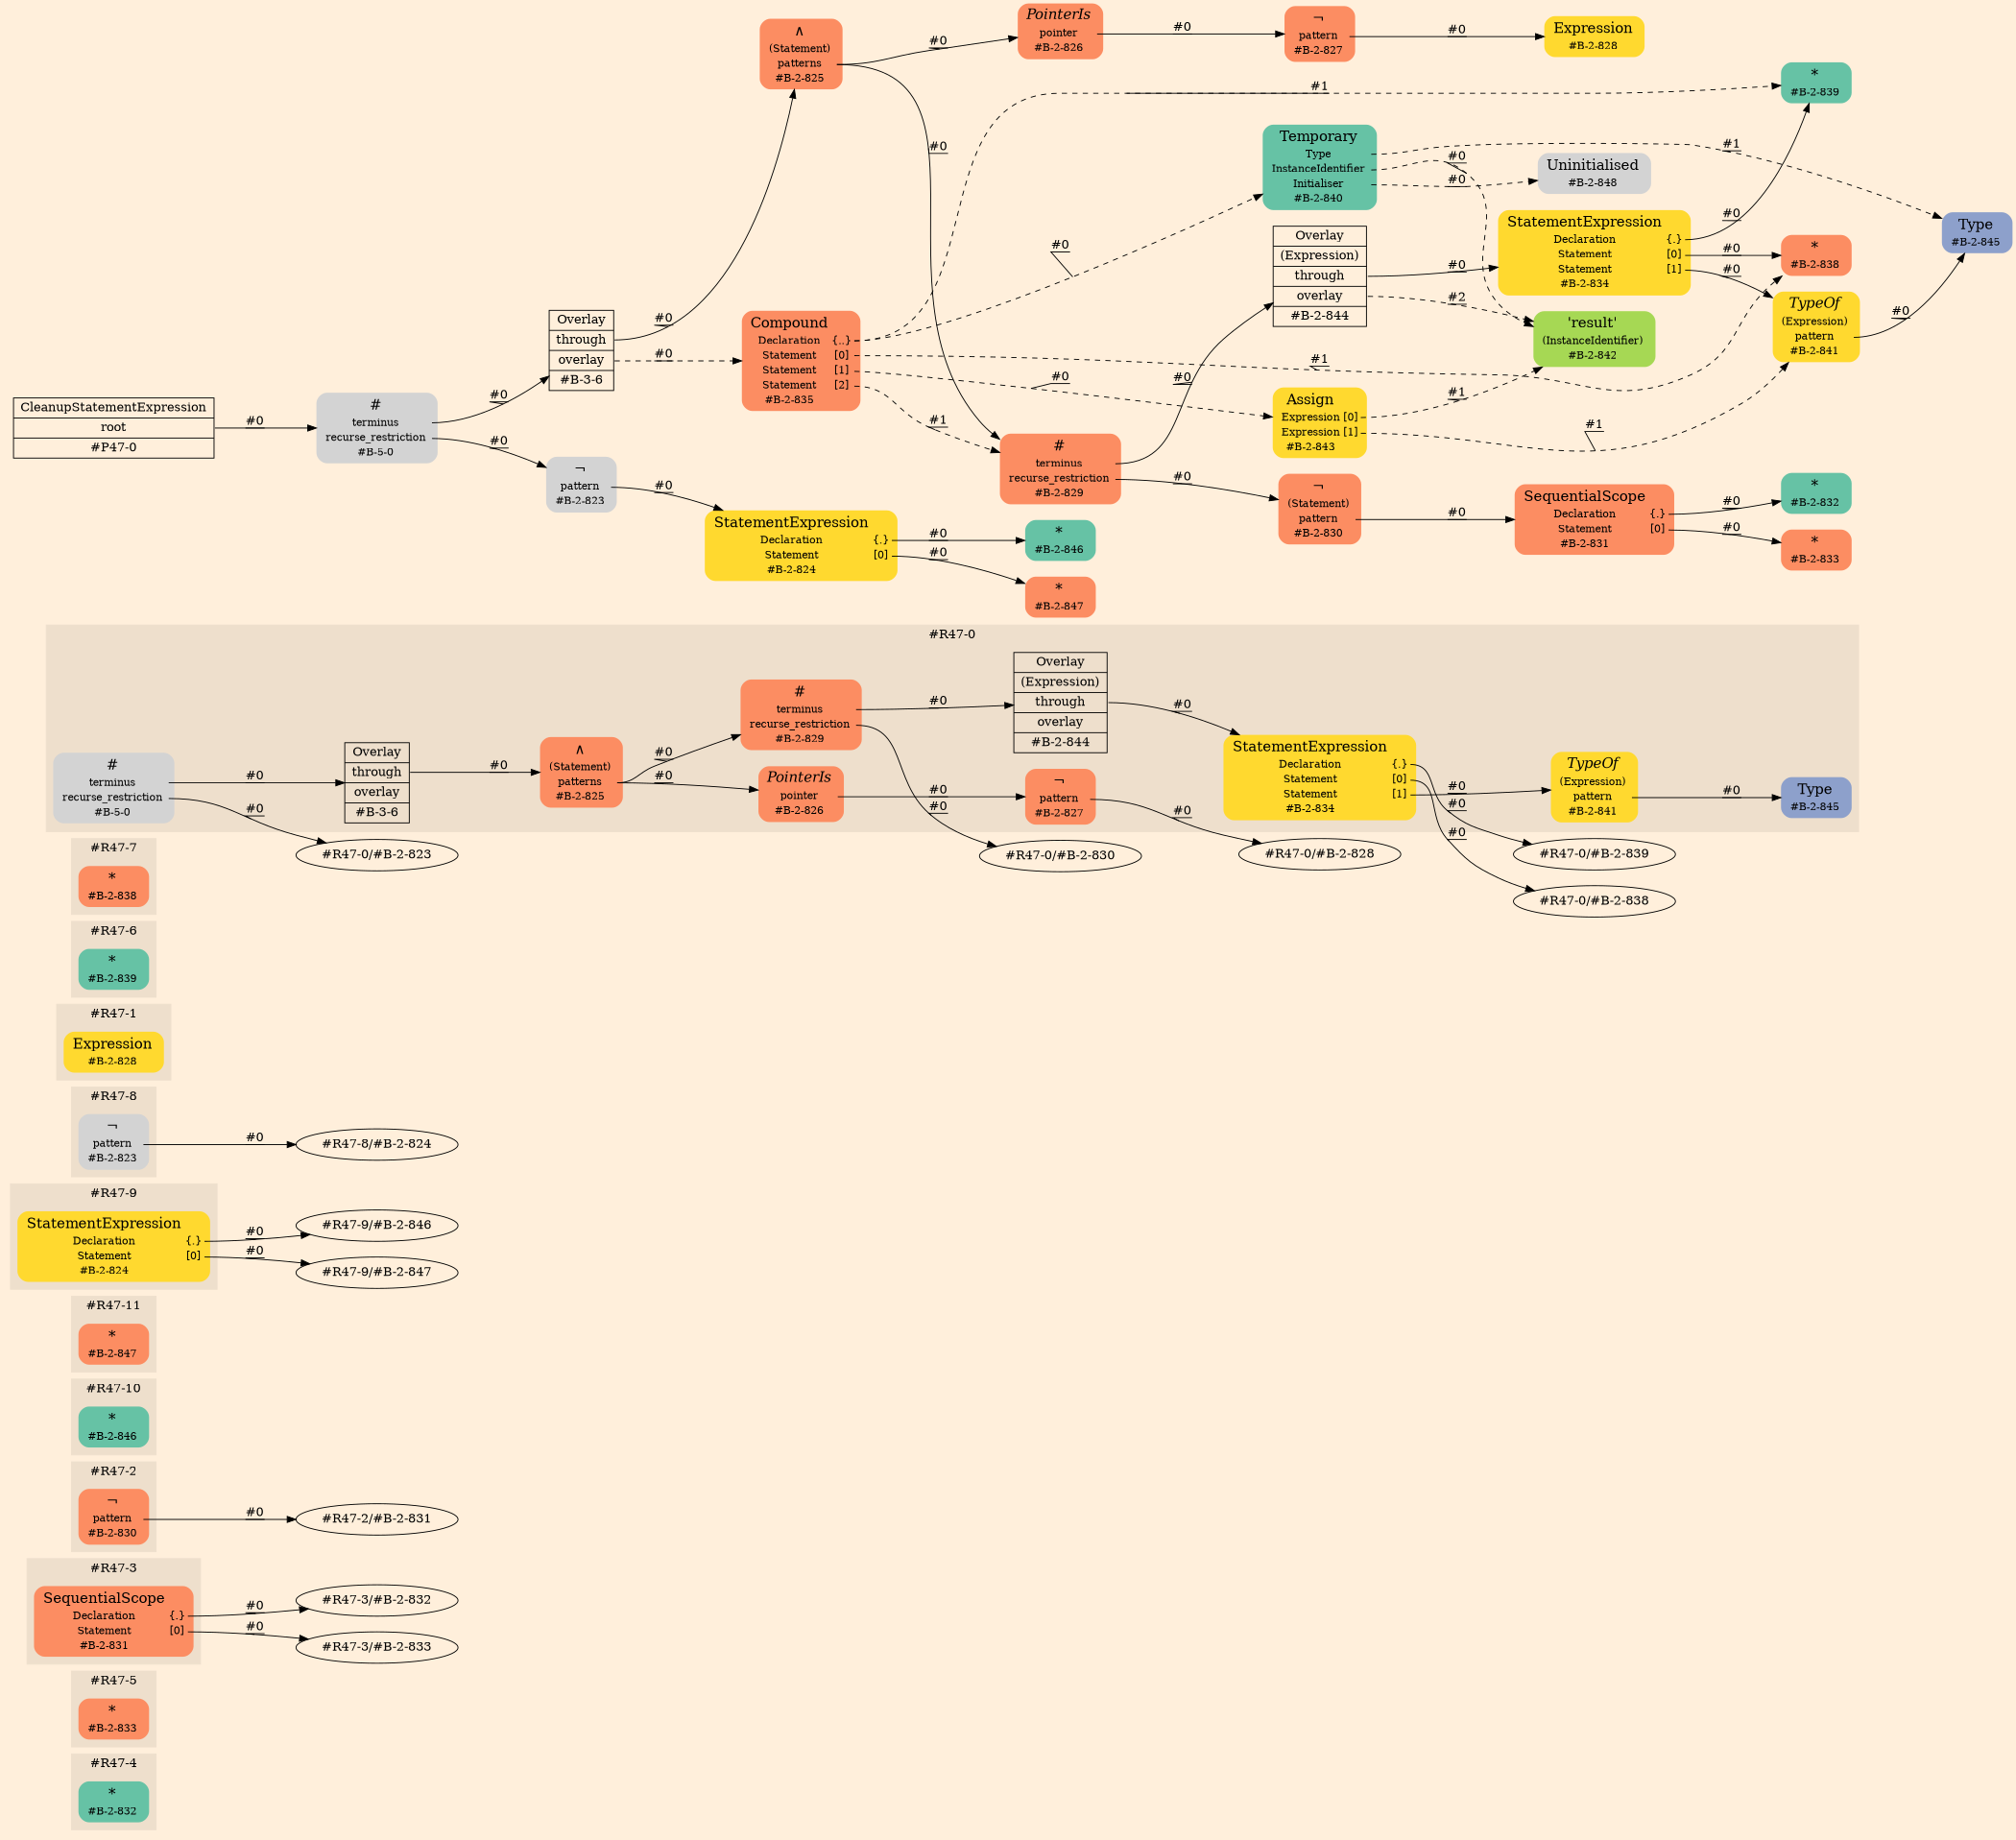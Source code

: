 digraph Inferno {
graph [
rankdir = "LR"
ranksep = 1.0
size = "14,20"
bgcolor = antiquewhite1
color = black
fontcolor = black
];
node [
];
subgraph "cluster#R47-4" {
label = "#R47-4"
style = "filled"
color = antiquewhite2
"#R47-4/#B-2-832" [
shape = "plaintext"
fillcolor = "/set28/1"
label = <<TABLE BORDER="0" CELLBORDER="0" CELLSPACING="0">
 <TR>
  <TD><FONT POINT-SIZE="16.0">*</FONT></TD>
  <TD></TD>
 </TR>
 <TR>
  <TD>#B-2-832</TD>
  <TD PORT="port0"></TD>
 </TR>
</TABLE>>
style = "rounded,filled"
fontsize = "12"
];
}
subgraph "cluster#R47-5" {
label = "#R47-5"
style = "filled"
color = antiquewhite2
"#R47-5/#B-2-833" [
shape = "plaintext"
fillcolor = "/set28/2"
label = <<TABLE BORDER="0" CELLBORDER="0" CELLSPACING="0">
 <TR>
  <TD><FONT POINT-SIZE="16.0">*</FONT></TD>
  <TD></TD>
 </TR>
 <TR>
  <TD>#B-2-833</TD>
  <TD PORT="port0"></TD>
 </TR>
</TABLE>>
style = "rounded,filled"
fontsize = "12"
];
}
subgraph "cluster#R47-3" {
label = "#R47-3"
style = "filled"
color = antiquewhite2
"#R47-3/#B-2-831" [
shape = "plaintext"
fillcolor = "/set28/2"
label = <<TABLE BORDER="0" CELLBORDER="0" CELLSPACING="0">
 <TR>
  <TD><FONT POINT-SIZE="16.0">SequentialScope</FONT></TD>
  <TD></TD>
 </TR>
 <TR>
  <TD>Declaration</TD>
  <TD PORT="port0">{.}</TD>
 </TR>
 <TR>
  <TD>Statement</TD>
  <TD PORT="port1">[0]</TD>
 </TR>
 <TR>
  <TD>#B-2-831</TD>
  <TD PORT="port2"></TD>
 </TR>
</TABLE>>
style = "rounded,filled"
fontsize = "12"
];
}
subgraph "cluster#R47-2" {
label = "#R47-2"
style = "filled"
color = antiquewhite2
"#R47-2/#B-2-830" [
shape = "plaintext"
fillcolor = "/set28/2"
label = <<TABLE BORDER="0" CELLBORDER="0" CELLSPACING="0">
 <TR>
  <TD><FONT POINT-SIZE="16.0">¬</FONT></TD>
  <TD></TD>
 </TR>
 <TR>
  <TD>pattern</TD>
  <TD PORT="port0"></TD>
 </TR>
 <TR>
  <TD>#B-2-830</TD>
  <TD PORT="port1"></TD>
 </TR>
</TABLE>>
style = "rounded,filled"
fontsize = "12"
];
}
subgraph "cluster#R47-10" {
label = "#R47-10"
style = "filled"
color = antiquewhite2
"#R47-10/#B-2-846" [
shape = "plaintext"
fillcolor = "/set28/1"
label = <<TABLE BORDER="0" CELLBORDER="0" CELLSPACING="0">
 <TR>
  <TD><FONT POINT-SIZE="16.0">*</FONT></TD>
  <TD></TD>
 </TR>
 <TR>
  <TD>#B-2-846</TD>
  <TD PORT="port0"></TD>
 </TR>
</TABLE>>
style = "rounded,filled"
fontsize = "12"
];
}
subgraph "cluster#R47-11" {
label = "#R47-11"
style = "filled"
color = antiquewhite2
"#R47-11/#B-2-847" [
shape = "plaintext"
fillcolor = "/set28/2"
label = <<TABLE BORDER="0" CELLBORDER="0" CELLSPACING="0">
 <TR>
  <TD><FONT POINT-SIZE="16.0">*</FONT></TD>
  <TD></TD>
 </TR>
 <TR>
  <TD>#B-2-847</TD>
  <TD PORT="port0"></TD>
 </TR>
</TABLE>>
style = "rounded,filled"
fontsize = "12"
];
}
subgraph "cluster#R47-9" {
label = "#R47-9"
style = "filled"
color = antiquewhite2
"#R47-9/#B-2-824" [
shape = "plaintext"
fillcolor = "/set28/6"
label = <<TABLE BORDER="0" CELLBORDER="0" CELLSPACING="0">
 <TR>
  <TD><FONT POINT-SIZE="16.0">StatementExpression</FONT></TD>
  <TD></TD>
 </TR>
 <TR>
  <TD>Declaration</TD>
  <TD PORT="port0">{.}</TD>
 </TR>
 <TR>
  <TD>Statement</TD>
  <TD PORT="port1">[0]</TD>
 </TR>
 <TR>
  <TD>#B-2-824</TD>
  <TD PORT="port2"></TD>
 </TR>
</TABLE>>
style = "rounded,filled"
fontsize = "12"
];
}
subgraph "cluster#R47-8" {
label = "#R47-8"
style = "filled"
color = antiquewhite2
"#R47-8/#B-2-823" [
shape = "plaintext"
label = <<TABLE BORDER="0" CELLBORDER="0" CELLSPACING="0">
 <TR>
  <TD><FONT POINT-SIZE="16.0">¬</FONT></TD>
  <TD></TD>
 </TR>
 <TR>
  <TD>pattern</TD>
  <TD PORT="port0"></TD>
 </TR>
 <TR>
  <TD>#B-2-823</TD>
  <TD PORT="port1"></TD>
 </TR>
</TABLE>>
style = "rounded,filled"
fontsize = "12"
];
}
subgraph "cluster#R47-1" {
label = "#R47-1"
style = "filled"
color = antiquewhite2
"#R47-1/#B-2-828" [
shape = "plaintext"
fillcolor = "/set28/6"
label = <<TABLE BORDER="0" CELLBORDER="0" CELLSPACING="0">
 <TR>
  <TD><FONT POINT-SIZE="16.0">Expression</FONT></TD>
  <TD></TD>
 </TR>
 <TR>
  <TD>#B-2-828</TD>
  <TD PORT="port0"></TD>
 </TR>
</TABLE>>
style = "rounded,filled"
fontsize = "12"
];
}
subgraph "cluster#R47-6" {
label = "#R47-6"
style = "filled"
color = antiquewhite2
"#R47-6/#B-2-839" [
shape = "plaintext"
fillcolor = "/set28/1"
label = <<TABLE BORDER="0" CELLBORDER="0" CELLSPACING="0">
 <TR>
  <TD><FONT POINT-SIZE="16.0">*</FONT></TD>
  <TD></TD>
 </TR>
 <TR>
  <TD>#B-2-839</TD>
  <TD PORT="port0"></TD>
 </TR>
</TABLE>>
style = "rounded,filled"
fontsize = "12"
];
}
subgraph "cluster#R47-7" {
label = "#R47-7"
style = "filled"
color = antiquewhite2
"#R47-7/#B-2-838" [
shape = "plaintext"
fillcolor = "/set28/2"
label = <<TABLE BORDER="0" CELLBORDER="0" CELLSPACING="0">
 <TR>
  <TD><FONT POINT-SIZE="16.0">*</FONT></TD>
  <TD></TD>
 </TR>
 <TR>
  <TD>#B-2-838</TD>
  <TD PORT="port0"></TD>
 </TR>
</TABLE>>
style = "rounded,filled"
fontsize = "12"
];
}
subgraph "cluster#R47-0" {
label = "#R47-0"
style = "filled"
color = antiquewhite2
"#R47-0/#B-2-827" [
shape = "plaintext"
fillcolor = "/set28/2"
label = <<TABLE BORDER="0" CELLBORDER="0" CELLSPACING="0">
 <TR>
  <TD><FONT POINT-SIZE="16.0">¬</FONT></TD>
  <TD></TD>
 </TR>
 <TR>
  <TD>pattern</TD>
  <TD PORT="port0"></TD>
 </TR>
 <TR>
  <TD>#B-2-827</TD>
  <TD PORT="port1"></TD>
 </TR>
</TABLE>>
style = "rounded,filled"
fontsize = "12"
];
"#R47-0/#B-2-826" [
shape = "plaintext"
fillcolor = "/set28/2"
label = <<TABLE BORDER="0" CELLBORDER="0" CELLSPACING="0">
 <TR>
  <TD><FONT POINT-SIZE="16.0"><I>PointerIs</I></FONT></TD>
  <TD></TD>
 </TR>
 <TR>
  <TD>pointer</TD>
  <TD PORT="port0"></TD>
 </TR>
 <TR>
  <TD>#B-2-826</TD>
  <TD PORT="port1"></TD>
 </TR>
</TABLE>>
style = "rounded,filled"
fontsize = "12"
];
"#R47-0/#B-2-841" [
shape = "plaintext"
fillcolor = "/set28/6"
label = <<TABLE BORDER="0" CELLBORDER="0" CELLSPACING="0">
 <TR>
  <TD><FONT POINT-SIZE="16.0"><I>TypeOf</I></FONT></TD>
  <TD></TD>
 </TR>
 <TR>
  <TD>(Expression)</TD>
  <TD PORT="port0"></TD>
 </TR>
 <TR>
  <TD>pattern</TD>
  <TD PORT="port1"></TD>
 </TR>
 <TR>
  <TD>#B-2-841</TD>
  <TD PORT="port2"></TD>
 </TR>
</TABLE>>
style = "rounded,filled"
fontsize = "12"
];
"#R47-0/#B-3-6" [
shape = "record"
fillcolor = antiquewhite2
label = "<fixed> Overlay | <port0> through | <port1> overlay | <port2> #B-3-6"
style = "filled"
fontsize = "14"
color = black
fontcolor = black
];
"#R47-0/#B-2-829" [
shape = "plaintext"
fillcolor = "/set28/2"
label = <<TABLE BORDER="0" CELLBORDER="0" CELLSPACING="0">
 <TR>
  <TD><FONT POINT-SIZE="16.0">#</FONT></TD>
  <TD></TD>
 </TR>
 <TR>
  <TD>terminus</TD>
  <TD PORT="port0"></TD>
 </TR>
 <TR>
  <TD>recurse_restriction</TD>
  <TD PORT="port1"></TD>
 </TR>
 <TR>
  <TD>#B-2-829</TD>
  <TD PORT="port2"></TD>
 </TR>
</TABLE>>
style = "rounded,filled"
fontsize = "12"
];
"#R47-0/#B-2-844" [
shape = "record"
fillcolor = antiquewhite2
label = "<fixed> Overlay | <port0> (Expression) | <port1> through | <port2> overlay | <port3> #B-2-844"
style = "filled"
fontsize = "14"
color = black
fontcolor = black
];
"#R47-0/#B-2-845" [
shape = "plaintext"
fillcolor = "/set28/3"
label = <<TABLE BORDER="0" CELLBORDER="0" CELLSPACING="0">
 <TR>
  <TD><FONT POINT-SIZE="16.0">Type</FONT></TD>
  <TD></TD>
 </TR>
 <TR>
  <TD>#B-2-845</TD>
  <TD PORT="port0"></TD>
 </TR>
</TABLE>>
style = "rounded,filled"
fontsize = "12"
];
"#R47-0/#B-2-834" [
shape = "plaintext"
fillcolor = "/set28/6"
label = <<TABLE BORDER="0" CELLBORDER="0" CELLSPACING="0">
 <TR>
  <TD><FONT POINT-SIZE="16.0">StatementExpression</FONT></TD>
  <TD></TD>
 </TR>
 <TR>
  <TD>Declaration</TD>
  <TD PORT="port0">{.}</TD>
 </TR>
 <TR>
  <TD>Statement</TD>
  <TD PORT="port1">[0]</TD>
 </TR>
 <TR>
  <TD>Statement</TD>
  <TD PORT="port2">[1]</TD>
 </TR>
 <TR>
  <TD>#B-2-834</TD>
  <TD PORT="port3"></TD>
 </TR>
</TABLE>>
style = "rounded,filled"
fontsize = "12"
];
"#R47-0/#B-5-0" [
shape = "plaintext"
label = <<TABLE BORDER="0" CELLBORDER="0" CELLSPACING="0">
 <TR>
  <TD><FONT POINT-SIZE="16.0">#</FONT></TD>
  <TD></TD>
 </TR>
 <TR>
  <TD>terminus</TD>
  <TD PORT="port0"></TD>
 </TR>
 <TR>
  <TD>recurse_restriction</TD>
  <TD PORT="port1"></TD>
 </TR>
 <TR>
  <TD>#B-5-0</TD>
  <TD PORT="port2"></TD>
 </TR>
</TABLE>>
style = "rounded,filled"
fontsize = "12"
];
"#R47-0/#B-2-825" [
shape = "plaintext"
fillcolor = "/set28/2"
label = <<TABLE BORDER="0" CELLBORDER="0" CELLSPACING="0">
 <TR>
  <TD><FONT POINT-SIZE="16.0">∧</FONT></TD>
  <TD></TD>
 </TR>
 <TR>
  <TD>(Statement)</TD>
  <TD PORT="port0"></TD>
 </TR>
 <TR>
  <TD>patterns</TD>
  <TD PORT="port1"></TD>
 </TR>
 <TR>
  <TD>#B-2-825</TD>
  <TD PORT="port2"></TD>
 </TR>
</TABLE>>
style = "rounded,filled"
fontsize = "12"
];
}
"CR#P47-0" [
shape = "record"
fillcolor = antiquewhite1
label = "<fixed> CleanupStatementExpression | <port0> root | <port1> #P47-0"
style = "filled"
fontsize = "14"
color = black
fontcolor = black
];
"#B-5-0" [
shape = "plaintext"
label = <<TABLE BORDER="0" CELLBORDER="0" CELLSPACING="0">
 <TR>
  <TD><FONT POINT-SIZE="16.0">#</FONT></TD>
  <TD></TD>
 </TR>
 <TR>
  <TD>terminus</TD>
  <TD PORT="port0"></TD>
 </TR>
 <TR>
  <TD>recurse_restriction</TD>
  <TD PORT="port1"></TD>
 </TR>
 <TR>
  <TD>#B-5-0</TD>
  <TD PORT="port2"></TD>
 </TR>
</TABLE>>
style = "rounded,filled"
fontsize = "12"
];
"#B-3-6" [
shape = "record"
fillcolor = antiquewhite1
label = "<fixed> Overlay | <port0> through | <port1> overlay | <port2> #B-3-6"
style = "filled"
fontsize = "14"
color = black
fontcolor = black
];
"#B-2-825" [
shape = "plaintext"
fillcolor = "/set28/2"
label = <<TABLE BORDER="0" CELLBORDER="0" CELLSPACING="0">
 <TR>
  <TD><FONT POINT-SIZE="16.0">∧</FONT></TD>
  <TD></TD>
 </TR>
 <TR>
  <TD>(Statement)</TD>
  <TD PORT="port0"></TD>
 </TR>
 <TR>
  <TD>patterns</TD>
  <TD PORT="port1"></TD>
 </TR>
 <TR>
  <TD>#B-2-825</TD>
  <TD PORT="port2"></TD>
 </TR>
</TABLE>>
style = "rounded,filled"
fontsize = "12"
];
"#B-2-829" [
shape = "plaintext"
fillcolor = "/set28/2"
label = <<TABLE BORDER="0" CELLBORDER="0" CELLSPACING="0">
 <TR>
  <TD><FONT POINT-SIZE="16.0">#</FONT></TD>
  <TD></TD>
 </TR>
 <TR>
  <TD>terminus</TD>
  <TD PORT="port0"></TD>
 </TR>
 <TR>
  <TD>recurse_restriction</TD>
  <TD PORT="port1"></TD>
 </TR>
 <TR>
  <TD>#B-2-829</TD>
  <TD PORT="port2"></TD>
 </TR>
</TABLE>>
style = "rounded,filled"
fontsize = "12"
];
"#B-2-844" [
shape = "record"
fillcolor = antiquewhite1
label = "<fixed> Overlay | <port0> (Expression) | <port1> through | <port2> overlay | <port3> #B-2-844"
style = "filled"
fontsize = "14"
color = black
fontcolor = black
];
"#B-2-834" [
shape = "plaintext"
fillcolor = "/set28/6"
label = <<TABLE BORDER="0" CELLBORDER="0" CELLSPACING="0">
 <TR>
  <TD><FONT POINT-SIZE="16.0">StatementExpression</FONT></TD>
  <TD></TD>
 </TR>
 <TR>
  <TD>Declaration</TD>
  <TD PORT="port0">{.}</TD>
 </TR>
 <TR>
  <TD>Statement</TD>
  <TD PORT="port1">[0]</TD>
 </TR>
 <TR>
  <TD>Statement</TD>
  <TD PORT="port2">[1]</TD>
 </TR>
 <TR>
  <TD>#B-2-834</TD>
  <TD PORT="port3"></TD>
 </TR>
</TABLE>>
style = "rounded,filled"
fontsize = "12"
];
"#B-2-839" [
shape = "plaintext"
fillcolor = "/set28/1"
label = <<TABLE BORDER="0" CELLBORDER="0" CELLSPACING="0">
 <TR>
  <TD><FONT POINT-SIZE="16.0">*</FONT></TD>
  <TD></TD>
 </TR>
 <TR>
  <TD>#B-2-839</TD>
  <TD PORT="port0"></TD>
 </TR>
</TABLE>>
style = "rounded,filled"
fontsize = "12"
];
"#B-2-838" [
shape = "plaintext"
fillcolor = "/set28/2"
label = <<TABLE BORDER="0" CELLBORDER="0" CELLSPACING="0">
 <TR>
  <TD><FONT POINT-SIZE="16.0">*</FONT></TD>
  <TD></TD>
 </TR>
 <TR>
  <TD>#B-2-838</TD>
  <TD PORT="port0"></TD>
 </TR>
</TABLE>>
style = "rounded,filled"
fontsize = "12"
];
"#B-2-841" [
shape = "plaintext"
fillcolor = "/set28/6"
label = <<TABLE BORDER="0" CELLBORDER="0" CELLSPACING="0">
 <TR>
  <TD><FONT POINT-SIZE="16.0"><I>TypeOf</I></FONT></TD>
  <TD></TD>
 </TR>
 <TR>
  <TD>(Expression)</TD>
  <TD PORT="port0"></TD>
 </TR>
 <TR>
  <TD>pattern</TD>
  <TD PORT="port1"></TD>
 </TR>
 <TR>
  <TD>#B-2-841</TD>
  <TD PORT="port2"></TD>
 </TR>
</TABLE>>
style = "rounded,filled"
fontsize = "12"
];
"#B-2-845" [
shape = "plaintext"
fillcolor = "/set28/3"
label = <<TABLE BORDER="0" CELLBORDER="0" CELLSPACING="0">
 <TR>
  <TD><FONT POINT-SIZE="16.0">Type</FONT></TD>
  <TD></TD>
 </TR>
 <TR>
  <TD>#B-2-845</TD>
  <TD PORT="port0"></TD>
 </TR>
</TABLE>>
style = "rounded,filled"
fontsize = "12"
];
"#B-2-842" [
shape = "plaintext"
fillcolor = "/set28/5"
label = <<TABLE BORDER="0" CELLBORDER="0" CELLSPACING="0">
 <TR>
  <TD><FONT POINT-SIZE="16.0">'result'</FONT></TD>
  <TD></TD>
 </TR>
 <TR>
  <TD>(InstanceIdentifier)</TD>
  <TD PORT="port0"></TD>
 </TR>
 <TR>
  <TD>#B-2-842</TD>
  <TD PORT="port1"></TD>
 </TR>
</TABLE>>
style = "rounded,filled"
fontsize = "12"
];
"#B-2-830" [
shape = "plaintext"
fillcolor = "/set28/2"
label = <<TABLE BORDER="0" CELLBORDER="0" CELLSPACING="0">
 <TR>
  <TD><FONT POINT-SIZE="16.0">¬</FONT></TD>
  <TD></TD>
 </TR>
 <TR>
  <TD>(Statement)</TD>
  <TD PORT="port0"></TD>
 </TR>
 <TR>
  <TD>pattern</TD>
  <TD PORT="port1"></TD>
 </TR>
 <TR>
  <TD>#B-2-830</TD>
  <TD PORT="port2"></TD>
 </TR>
</TABLE>>
style = "rounded,filled"
fontsize = "12"
];
"#B-2-831" [
shape = "plaintext"
fillcolor = "/set28/2"
label = <<TABLE BORDER="0" CELLBORDER="0" CELLSPACING="0">
 <TR>
  <TD><FONT POINT-SIZE="16.0">SequentialScope</FONT></TD>
  <TD></TD>
 </TR>
 <TR>
  <TD>Declaration</TD>
  <TD PORT="port0">{.}</TD>
 </TR>
 <TR>
  <TD>Statement</TD>
  <TD PORT="port1">[0]</TD>
 </TR>
 <TR>
  <TD>#B-2-831</TD>
  <TD PORT="port2"></TD>
 </TR>
</TABLE>>
style = "rounded,filled"
fontsize = "12"
];
"#B-2-832" [
shape = "plaintext"
fillcolor = "/set28/1"
label = <<TABLE BORDER="0" CELLBORDER="0" CELLSPACING="0">
 <TR>
  <TD><FONT POINT-SIZE="16.0">*</FONT></TD>
  <TD></TD>
 </TR>
 <TR>
  <TD>#B-2-832</TD>
  <TD PORT="port0"></TD>
 </TR>
</TABLE>>
style = "rounded,filled"
fontsize = "12"
];
"#B-2-833" [
shape = "plaintext"
fillcolor = "/set28/2"
label = <<TABLE BORDER="0" CELLBORDER="0" CELLSPACING="0">
 <TR>
  <TD><FONT POINT-SIZE="16.0">*</FONT></TD>
  <TD></TD>
 </TR>
 <TR>
  <TD>#B-2-833</TD>
  <TD PORT="port0"></TD>
 </TR>
</TABLE>>
style = "rounded,filled"
fontsize = "12"
];
"#B-2-826" [
shape = "plaintext"
fillcolor = "/set28/2"
label = <<TABLE BORDER="0" CELLBORDER="0" CELLSPACING="0">
 <TR>
  <TD><FONT POINT-SIZE="16.0"><I>PointerIs</I></FONT></TD>
  <TD></TD>
 </TR>
 <TR>
  <TD>pointer</TD>
  <TD PORT="port0"></TD>
 </TR>
 <TR>
  <TD>#B-2-826</TD>
  <TD PORT="port1"></TD>
 </TR>
</TABLE>>
style = "rounded,filled"
fontsize = "12"
];
"#B-2-827" [
shape = "plaintext"
fillcolor = "/set28/2"
label = <<TABLE BORDER="0" CELLBORDER="0" CELLSPACING="0">
 <TR>
  <TD><FONT POINT-SIZE="16.0">¬</FONT></TD>
  <TD></TD>
 </TR>
 <TR>
  <TD>pattern</TD>
  <TD PORT="port0"></TD>
 </TR>
 <TR>
  <TD>#B-2-827</TD>
  <TD PORT="port1"></TD>
 </TR>
</TABLE>>
style = "rounded,filled"
fontsize = "12"
];
"#B-2-828" [
shape = "plaintext"
fillcolor = "/set28/6"
label = <<TABLE BORDER="0" CELLBORDER="0" CELLSPACING="0">
 <TR>
  <TD><FONT POINT-SIZE="16.0">Expression</FONT></TD>
  <TD></TD>
 </TR>
 <TR>
  <TD>#B-2-828</TD>
  <TD PORT="port0"></TD>
 </TR>
</TABLE>>
style = "rounded,filled"
fontsize = "12"
];
"#B-2-835" [
shape = "plaintext"
fillcolor = "/set28/2"
label = <<TABLE BORDER="0" CELLBORDER="0" CELLSPACING="0">
 <TR>
  <TD><FONT POINT-SIZE="16.0">Compound</FONT></TD>
  <TD></TD>
 </TR>
 <TR>
  <TD>Declaration</TD>
  <TD PORT="port0">{..}</TD>
 </TR>
 <TR>
  <TD>Statement</TD>
  <TD PORT="port1">[0]</TD>
 </TR>
 <TR>
  <TD>Statement</TD>
  <TD PORT="port2">[1]</TD>
 </TR>
 <TR>
  <TD>Statement</TD>
  <TD PORT="port3">[2]</TD>
 </TR>
 <TR>
  <TD>#B-2-835</TD>
  <TD PORT="port4"></TD>
 </TR>
</TABLE>>
style = "rounded,filled"
fontsize = "12"
];
"#B-2-840" [
shape = "plaintext"
fillcolor = "/set28/1"
label = <<TABLE BORDER="0" CELLBORDER="0" CELLSPACING="0">
 <TR>
  <TD><FONT POINT-SIZE="16.0">Temporary</FONT></TD>
  <TD></TD>
 </TR>
 <TR>
  <TD>Type</TD>
  <TD PORT="port0"></TD>
 </TR>
 <TR>
  <TD>InstanceIdentifier</TD>
  <TD PORT="port1"></TD>
 </TR>
 <TR>
  <TD>Initialiser</TD>
  <TD PORT="port2"></TD>
 </TR>
 <TR>
  <TD>#B-2-840</TD>
  <TD PORT="port3"></TD>
 </TR>
</TABLE>>
style = "rounded,filled"
fontsize = "12"
];
"#B-2-848" [
shape = "plaintext"
label = <<TABLE BORDER="0" CELLBORDER="0" CELLSPACING="0">
 <TR>
  <TD><FONT POINT-SIZE="16.0">Uninitialised</FONT></TD>
  <TD></TD>
 </TR>
 <TR>
  <TD>#B-2-848</TD>
  <TD PORT="port0"></TD>
 </TR>
</TABLE>>
style = "rounded,filled"
fontsize = "12"
];
"#B-2-843" [
shape = "plaintext"
fillcolor = "/set28/6"
label = <<TABLE BORDER="0" CELLBORDER="0" CELLSPACING="0">
 <TR>
  <TD><FONT POINT-SIZE="16.0">Assign</FONT></TD>
  <TD></TD>
 </TR>
 <TR>
  <TD>Expression</TD>
  <TD PORT="port0">[0]</TD>
 </TR>
 <TR>
  <TD>Expression</TD>
  <TD PORT="port1">[1]</TD>
 </TR>
 <TR>
  <TD>#B-2-843</TD>
  <TD PORT="port2"></TD>
 </TR>
</TABLE>>
style = "rounded,filled"
fontsize = "12"
];
"#B-2-823" [
shape = "plaintext"
label = <<TABLE BORDER="0" CELLBORDER="0" CELLSPACING="0">
 <TR>
  <TD><FONT POINT-SIZE="16.0">¬</FONT></TD>
  <TD></TD>
 </TR>
 <TR>
  <TD>pattern</TD>
  <TD PORT="port0"></TD>
 </TR>
 <TR>
  <TD>#B-2-823</TD>
  <TD PORT="port1"></TD>
 </TR>
</TABLE>>
style = "rounded,filled"
fontsize = "12"
];
"#B-2-824" [
shape = "plaintext"
fillcolor = "/set28/6"
label = <<TABLE BORDER="0" CELLBORDER="0" CELLSPACING="0">
 <TR>
  <TD><FONT POINT-SIZE="16.0">StatementExpression</FONT></TD>
  <TD></TD>
 </TR>
 <TR>
  <TD>Declaration</TD>
  <TD PORT="port0">{.}</TD>
 </TR>
 <TR>
  <TD>Statement</TD>
  <TD PORT="port1">[0]</TD>
 </TR>
 <TR>
  <TD>#B-2-824</TD>
  <TD PORT="port2"></TD>
 </TR>
</TABLE>>
style = "rounded,filled"
fontsize = "12"
];
"#B-2-846" [
shape = "plaintext"
fillcolor = "/set28/1"
label = <<TABLE BORDER="0" CELLBORDER="0" CELLSPACING="0">
 <TR>
  <TD><FONT POINT-SIZE="16.0">*</FONT></TD>
  <TD></TD>
 </TR>
 <TR>
  <TD>#B-2-846</TD>
  <TD PORT="port0"></TD>
 </TR>
</TABLE>>
style = "rounded,filled"
fontsize = "12"
];
"#B-2-847" [
shape = "plaintext"
fillcolor = "/set28/2"
label = <<TABLE BORDER="0" CELLBORDER="0" CELLSPACING="0">
 <TR>
  <TD><FONT POINT-SIZE="16.0">*</FONT></TD>
  <TD></TD>
 </TR>
 <TR>
  <TD>#B-2-847</TD>
  <TD PORT="port0"></TD>
 </TR>
</TABLE>>
style = "rounded,filled"
fontsize = "12"
];
"CR#P47-0":port0 -> "#B-5-0" [style="solid"
label = "#0"
decorate = true
color = black
fontcolor = black
];
"#B-5-0":port0 -> "#B-3-6" [style="solid"
label = "#0"
decorate = true
color = black
fontcolor = black
];
"#B-5-0":port1 -> "#B-2-823" [style="solid"
label = "#0"
decorate = true
color = black
fontcolor = black
];
"#B-3-6":port0 -> "#B-2-825" [style="solid"
label = "#0"
decorate = true
color = black
fontcolor = black
];
"#B-3-6":port1 -> "#B-2-835" [style="dashed"
label = "#0"
decorate = true
color = black
fontcolor = black
];
"#B-2-825":port1 -> "#B-2-829" [style="solid"
label = "#0"
decorate = true
color = black
fontcolor = black
];
"#B-2-825":port1 -> "#B-2-826" [style="solid"
label = "#0"
decorate = true
color = black
fontcolor = black
];
"#B-2-829":port0 -> "#B-2-844" [style="solid"
label = "#0"
decorate = true
color = black
fontcolor = black
];
"#B-2-829":port1 -> "#B-2-830" [style="solid"
label = "#0"
decorate = true
color = black
fontcolor = black
];
"#B-2-844":port1 -> "#B-2-834" [style="solid"
label = "#0"
decorate = true
color = black
fontcolor = black
];
"#B-2-844":port2 -> "#B-2-842" [style="dashed"
label = "#2"
decorate = true
color = black
fontcolor = black
];
"#B-2-834":port0 -> "#B-2-839" [style="solid"
label = "#0"
decorate = true
color = black
fontcolor = black
];
"#B-2-834":port1 -> "#B-2-838" [style="solid"
label = "#0"
decorate = true
color = black
fontcolor = black
];
"#B-2-834":port2 -> "#B-2-841" [style="solid"
label = "#0"
decorate = true
color = black
fontcolor = black
];
"#B-2-841":port1 -> "#B-2-845" [style="solid"
label = "#0"
decorate = true
color = black
fontcolor = black
];
"#B-2-830":port1 -> "#B-2-831" [style="solid"
label = "#0"
decorate = true
color = black
fontcolor = black
];
"#B-2-831":port0 -> "#B-2-832" [style="solid"
label = "#0"
decorate = true
color = black
fontcolor = black
];
"#B-2-831":port1 -> "#B-2-833" [style="solid"
label = "#0"
decorate = true
color = black
fontcolor = black
];
"#B-2-826":port0 -> "#B-2-827" [style="solid"
label = "#0"
decorate = true
color = black
fontcolor = black
];
"#B-2-827":port0 -> "#B-2-828" [style="solid"
label = "#0"
decorate = true
color = black
fontcolor = black
];
"#B-2-835":port0 -> "#B-2-839" [style="dashed"
label = "#1"
decorate = true
color = black
fontcolor = black
];
"#B-2-835":port0 -> "#B-2-840" [style="dashed"
label = "#0"
decorate = true
color = black
fontcolor = black
];
"#B-2-835":port1 -> "#B-2-838" [style="dashed"
label = "#1"
decorate = true
color = black
fontcolor = black
];
"#B-2-835":port2 -> "#B-2-843" [style="dashed"
label = "#0"
decorate = true
color = black
fontcolor = black
];
"#B-2-835":port3 -> "#B-2-829" [style="dashed"
label = "#1"
decorate = true
color = black
fontcolor = black
];
"#B-2-840":port0 -> "#B-2-845" [style="dashed"
label = "#1"
decorate = true
color = black
fontcolor = black
];
"#B-2-840":port1 -> "#B-2-842" [style="dashed"
label = "#0"
decorate = true
color = black
fontcolor = black
];
"#B-2-840":port2 -> "#B-2-848" [style="dashed"
label = "#0"
decorate = true
color = black
fontcolor = black
];
"#B-2-843":port0 -> "#B-2-842" [style="dashed"
label = "#1"
decorate = true
color = black
fontcolor = black
];
"#B-2-843":port1 -> "#B-2-841" [style="dashed"
label = "#1"
decorate = true
color = black
fontcolor = black
];
"#B-2-823":port0 -> "#B-2-824" [style="solid"
label = "#0"
decorate = true
color = black
fontcolor = black
];
"#B-2-824":port0 -> "#B-2-846" [style="solid"
label = "#0"
decorate = true
color = black
fontcolor = black
];
"#B-2-824":port1 -> "#B-2-847" [style="solid"
label = "#0"
decorate = true
color = black
fontcolor = black
];
"#R47-0/#B-2-827":port0 -> "#R47-0/#B-2-828" [style="solid"
label = "#0"
decorate = true
color = black
fontcolor = black
];
"#R47-0/#B-2-826":port0 -> "#R47-0/#B-2-827" [style="solid"
label = "#0"
decorate = true
color = black
fontcolor = black
];
"#R47-0/#B-2-841":port1 -> "#R47-0/#B-2-845" [style="solid"
label = "#0"
decorate = true
color = black
fontcolor = black
];
"#R47-0/#B-3-6":port0 -> "#R47-0/#B-2-825" [style="solid"
label = "#0"
decorate = true
color = black
fontcolor = black
];
"#R47-0/#B-2-829":port0 -> "#R47-0/#B-2-844" [style="solid"
label = "#0"
decorate = true
color = black
fontcolor = black
];
"#R47-0/#B-2-829":port1 -> "#R47-0/#B-2-830" [style="solid"
label = "#0"
decorate = true
color = black
fontcolor = black
];
"#R47-0/#B-2-844":port1 -> "#R47-0/#B-2-834" [style="solid"
label = "#0"
decorate = true
color = black
fontcolor = black
];
"#R47-0/#B-2-834":port0 -> "#R47-0/#B-2-839" [style="solid"
label = "#0"
decorate = true
color = black
fontcolor = black
];
"#R47-0/#B-2-834":port1 -> "#R47-0/#B-2-838" [style="solid"
label = "#0"
decorate = true
color = black
fontcolor = black
];
"#R47-0/#B-2-834":port2 -> "#R47-0/#B-2-841" [style="solid"
label = "#0"
decorate = true
color = black
fontcolor = black
];
"#R47-0/#B-5-0":port0 -> "#R47-0/#B-3-6" [style="solid"
label = "#0"
decorate = true
color = black
fontcolor = black
];
"#R47-0/#B-5-0":port1 -> "#R47-0/#B-2-823" [style="solid"
label = "#0"
decorate = true
color = black
fontcolor = black
];
"#R47-0/#B-2-825":port1 -> "#R47-0/#B-2-829" [style="solid"
label = "#0"
decorate = true
color = black
fontcolor = black
];
"#R47-0/#B-2-825":port1 -> "#R47-0/#B-2-826" [style="solid"
label = "#0"
decorate = true
color = black
fontcolor = black
];
"#R47-8/#B-2-823":port0 -> "#R47-8/#B-2-824" [style="solid"
label = "#0"
decorate = true
color = black
fontcolor = black
];
"#R47-9/#B-2-824":port0 -> "#R47-9/#B-2-846" [style="solid"
label = "#0"
decorate = true
color = black
fontcolor = black
];
"#R47-9/#B-2-824":port1 -> "#R47-9/#B-2-847" [style="solid"
label = "#0"
decorate = true
color = black
fontcolor = black
];
"#R47-2/#B-2-830":port0 -> "#R47-2/#B-2-831" [style="solid"
label = "#0"
decorate = true
color = black
fontcolor = black
];
"#R47-3/#B-2-831":port0 -> "#R47-3/#B-2-832" [style="solid"
label = "#0"
decorate = true
color = black
fontcolor = black
];
"#R47-3/#B-2-831":port1 -> "#R47-3/#B-2-833" [style="solid"
label = "#0"
decorate = true
color = black
fontcolor = black
];
}
